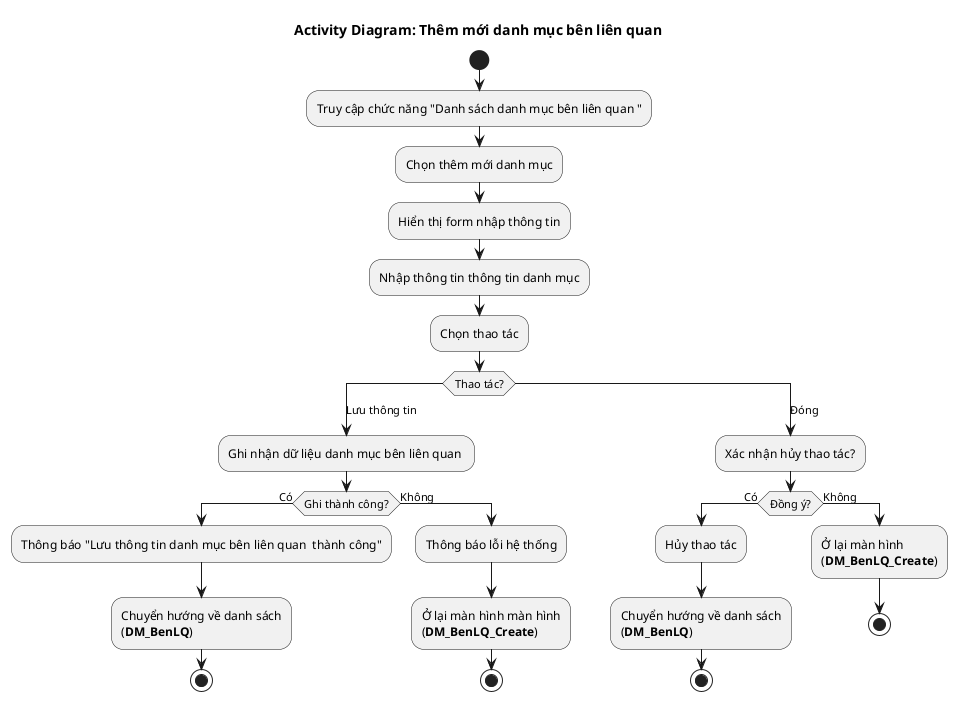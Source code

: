 @startuml DM_BenLQ_Create
!pragma layout smetana
title Activity Diagram: Thêm mới danh mục bên liên quan 
start
:Truy cập chức năng "Danh sách danh mục bên liên quan ";
:Chọn thêm mới danh mục;
:Hiển thị form nhập thông tin;
:Nhập thông tin thông tin danh mục;
  :Chọn thao tác;
  switch (Thao tác?)
    case (Lưu thông tin)
      :Ghi nhận dữ liệu danh mục bên liên quan ;
        if (Ghi thành công?) then (Có)
        :Thông báo "Lưu thông tin danh mục bên liên quan  thành công";
        :Chuyển hướng về danh sách\n(**DM_BenLQ**);
        stop
      else (Không)
        :Thông báo lỗi hệ thống;
        :Ở lại màn hình màn hình\n(**DM_BenLQ_Create**);
        stop
      endif
    case (Đóng)
      :Xác nhận hủy thao tác?;
      if (Đồng ý?) then (Có)
        :Hủy thao tác;
        :Chuyển hướng về danh sách\n(**DM_BenLQ**);
        stop
      else (Không)
        :Ở lại màn hình\n(**DM_BenLQ_Create**);
        stop
      endif
  endswitch
@enduml
